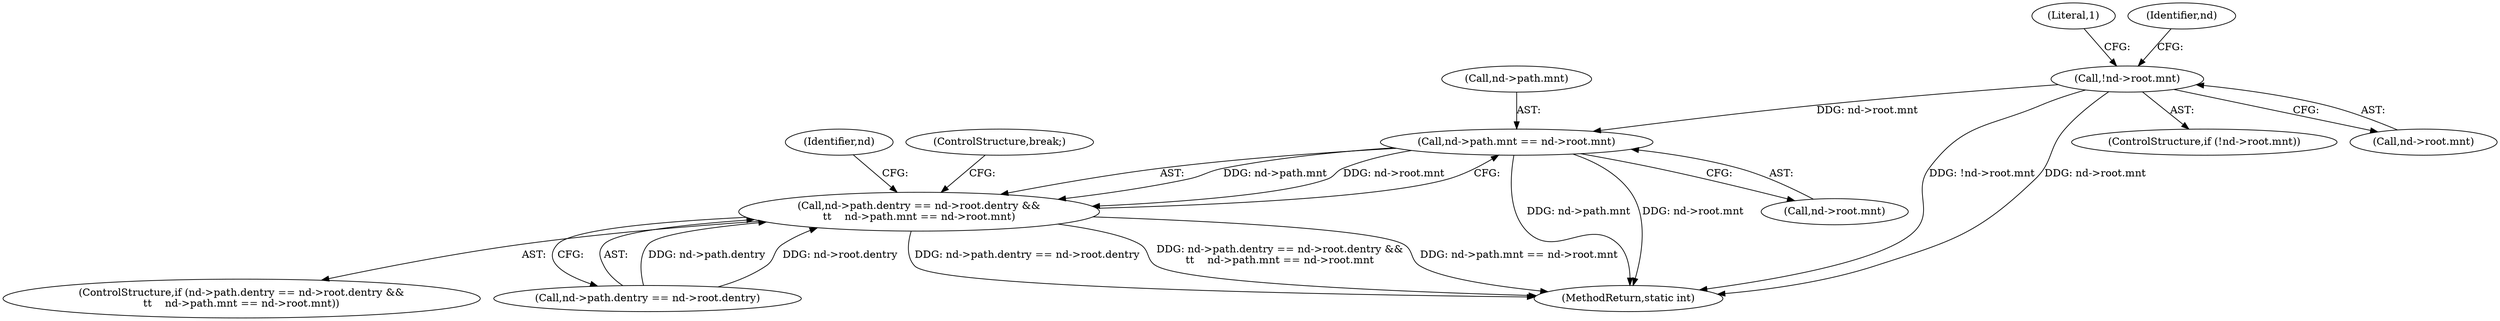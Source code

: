 digraph "0_linux_397d425dc26da728396e66d392d5dcb8dac30c37@pointer" {
"1000105" [label="(Call,!nd->root.mnt)"];
"1000137" [label="(Call,nd->path.mnt == nd->root.mnt)"];
"1000125" [label="(Call,nd->path.dentry == nd->root.dentry &&\n\t\t    nd->path.mnt == nd->root.mnt)"];
"1000154" [label="(Identifier,nd)"];
"1000124" [label="(ControlStructure,if (nd->path.dentry == nd->root.dentry &&\n\t\t    nd->path.mnt == nd->root.mnt))"];
"1000217" [label="(MethodReturn,static int)"];
"1000104" [label="(ControlStructure,if (!nd->root.mnt))"];
"1000114" [label="(Literal,1)"];
"1000126" [label="(Call,nd->path.dentry == nd->root.dentry)"];
"1000125" [label="(Call,nd->path.dentry == nd->root.dentry &&\n\t\t    nd->path.mnt == nd->root.mnt)"];
"1000112" [label="(Identifier,nd)"];
"1000105" [label="(Call,!nd->root.mnt)"];
"1000106" [label="(Call,nd->root.mnt)"];
"1000143" [label="(Call,nd->root.mnt)"];
"1000138" [label="(Call,nd->path.mnt)"];
"1000149" [label="(ControlStructure,break;)"];
"1000137" [label="(Call,nd->path.mnt == nd->root.mnt)"];
"1000105" -> "1000104"  [label="AST: "];
"1000105" -> "1000106"  [label="CFG: "];
"1000106" -> "1000105"  [label="AST: "];
"1000112" -> "1000105"  [label="CFG: "];
"1000114" -> "1000105"  [label="CFG: "];
"1000105" -> "1000217"  [label="DDG: !nd->root.mnt"];
"1000105" -> "1000217"  [label="DDG: nd->root.mnt"];
"1000105" -> "1000137"  [label="DDG: nd->root.mnt"];
"1000137" -> "1000125"  [label="AST: "];
"1000137" -> "1000143"  [label="CFG: "];
"1000138" -> "1000137"  [label="AST: "];
"1000143" -> "1000137"  [label="AST: "];
"1000125" -> "1000137"  [label="CFG: "];
"1000137" -> "1000217"  [label="DDG: nd->path.mnt"];
"1000137" -> "1000217"  [label="DDG: nd->root.mnt"];
"1000137" -> "1000125"  [label="DDG: nd->path.mnt"];
"1000137" -> "1000125"  [label="DDG: nd->root.mnt"];
"1000125" -> "1000124"  [label="AST: "];
"1000125" -> "1000126"  [label="CFG: "];
"1000126" -> "1000125"  [label="AST: "];
"1000149" -> "1000125"  [label="CFG: "];
"1000154" -> "1000125"  [label="CFG: "];
"1000125" -> "1000217"  [label="DDG: nd->path.dentry == nd->root.dentry"];
"1000125" -> "1000217"  [label="DDG: nd->path.dentry == nd->root.dentry &&\n\t\t    nd->path.mnt == nd->root.mnt"];
"1000125" -> "1000217"  [label="DDG: nd->path.mnt == nd->root.mnt"];
"1000126" -> "1000125"  [label="DDG: nd->path.dentry"];
"1000126" -> "1000125"  [label="DDG: nd->root.dentry"];
}
